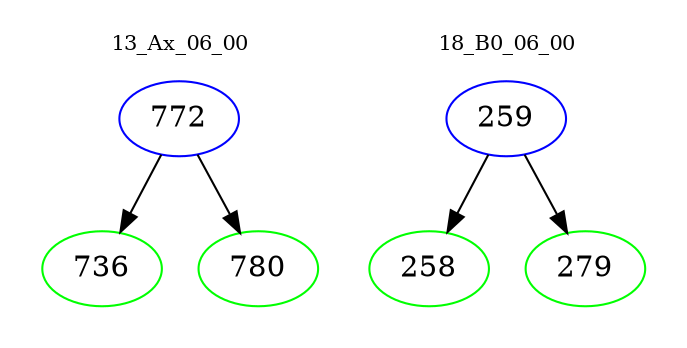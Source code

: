 digraph{
subgraph cluster_0 {
color = white
label = "13_Ax_06_00";
fontsize=10;
T0_772 [label="772", color="blue"]
T0_772 -> T0_736 [color="black"]
T0_736 [label="736", color="green"]
T0_772 -> T0_780 [color="black"]
T0_780 [label="780", color="green"]
}
subgraph cluster_1 {
color = white
label = "18_B0_06_00";
fontsize=10;
T1_259 [label="259", color="blue"]
T1_259 -> T1_258 [color="black"]
T1_258 [label="258", color="green"]
T1_259 -> T1_279 [color="black"]
T1_279 [label="279", color="green"]
}
}
